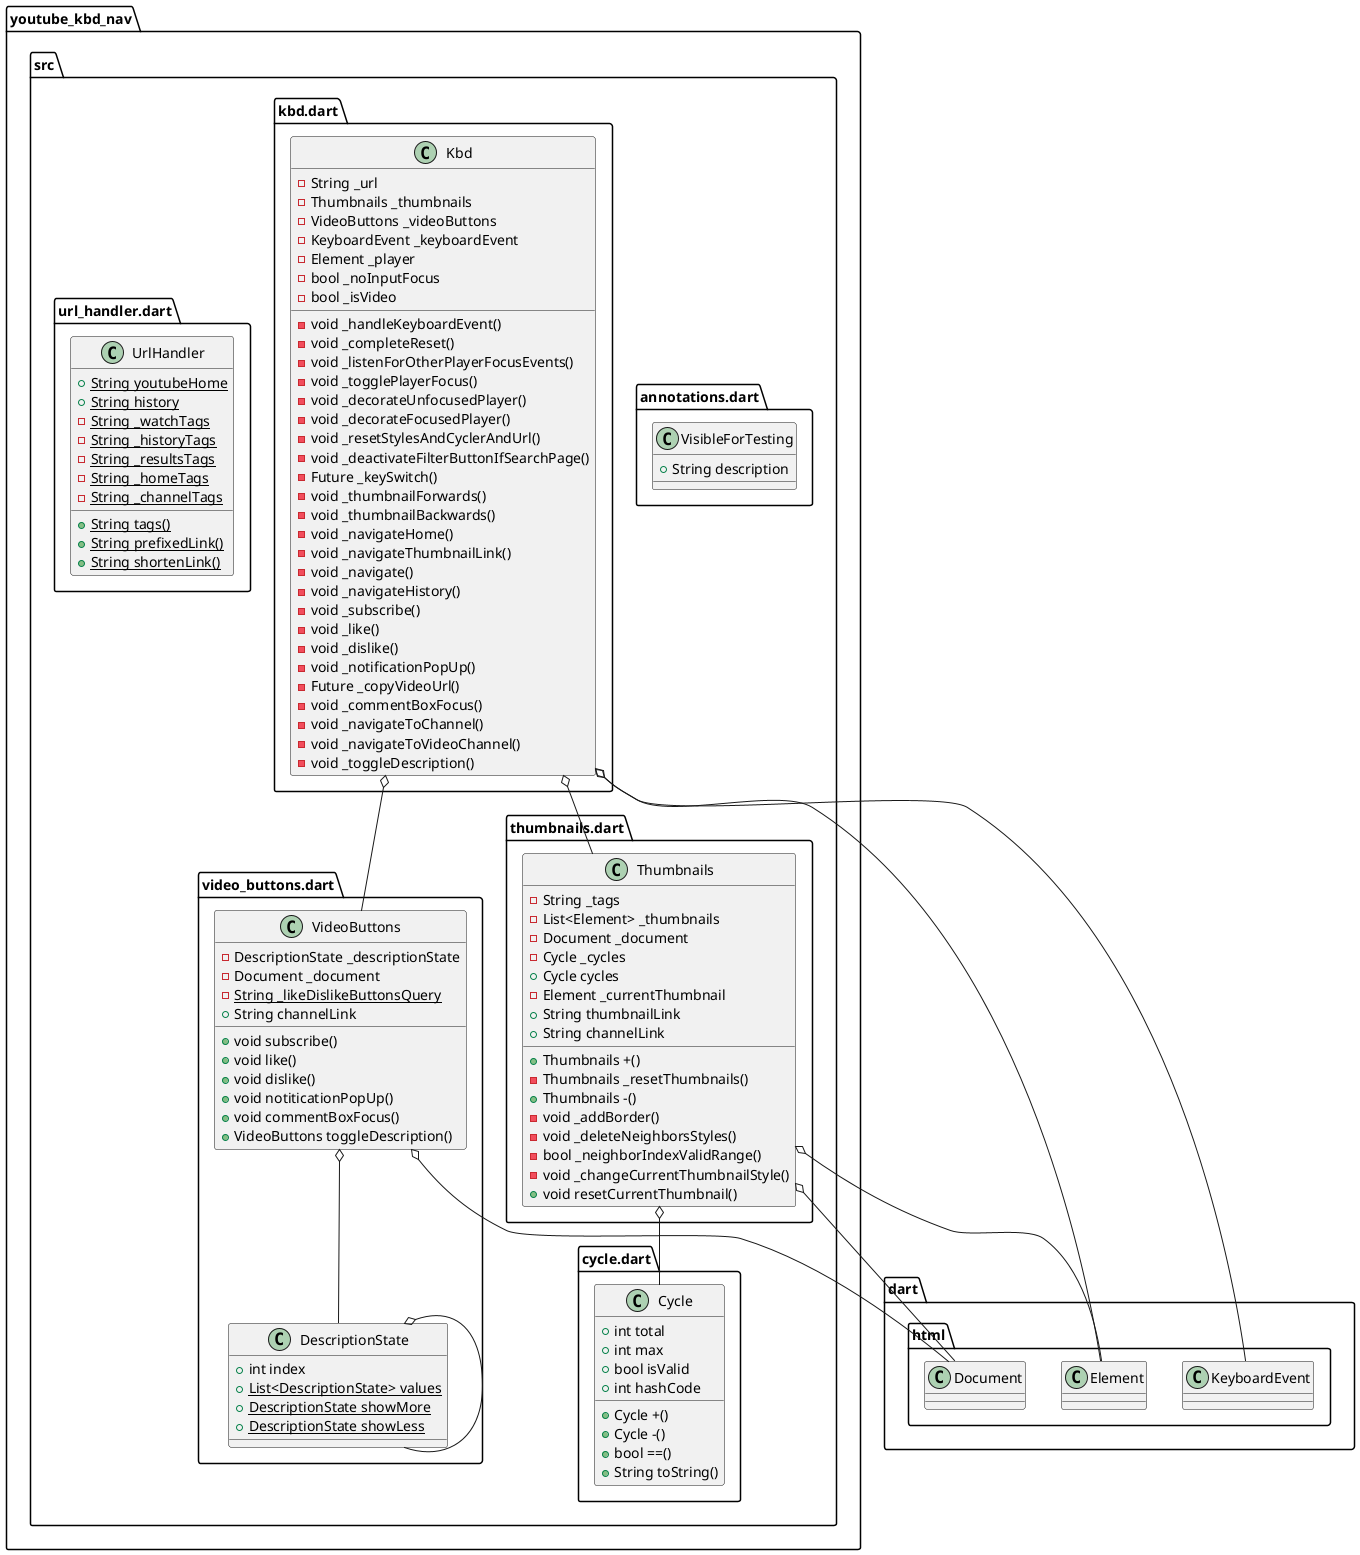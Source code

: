 @startuml youtube_kbd_nav
set namespaceSeparator ::

class "youtube_kbd_nav::src::annotations.dart::VisibleForTesting" {
  +String description
}

class "youtube_kbd_nav::src::cycle.dart::Cycle" {
  +int total
  +int max
  +bool isValid
  +int hashCode
  +Cycle +()
  +Cycle -()
  +bool ==()
  +String toString()
}

class "youtube_kbd_nav::src::kbd.dart::Kbd" {
  -String _url
  -Thumbnails _thumbnails
  -VideoButtons _videoButtons
  -KeyboardEvent _keyboardEvent
  -Element _player
  -bool _noInputFocus
  -bool _isVideo
  -void _handleKeyboardEvent()
  -void _completeReset()
  -void _listenForOtherPlayerFocusEvents()
  -void _togglePlayerFocus()
  -void _decorateUnfocusedPlayer()
  -void _decorateFocusedPlayer()
  -void _resetStylesAndCyclerAndUrl()
  -void _deactivateFilterButtonIfSearchPage()
  -Future _keySwitch()
  -void _thumbnailForwards()
  -void _thumbnailBackwards()
  -void _navigateHome()
  -void _navigateThumbnailLink()
  -void _navigate()
  -void _navigateHistory()
  -void _subscribe()
  -void _like()
  -void _dislike()
  -void _notificationPopUp()
  -Future _copyVideoUrl()
  -void _commentBoxFocus()
  -void _navigateToChannel()
  -void _navigateToVideoChannel()
  -void _toggleDescription()
}

"youtube_kbd_nav::src::kbd.dart::Kbd" o-- "youtube_kbd_nav::src::thumbnails.dart::Thumbnails"
"youtube_kbd_nav::src::kbd.dart::Kbd" o-- "youtube_kbd_nav::src::video_buttons.dart::VideoButtons"
"youtube_kbd_nav::src::kbd.dart::Kbd" o-- "dart::html::KeyboardEvent"
"youtube_kbd_nav::src::kbd.dart::Kbd" o-- "dart::html::Element"

class "youtube_kbd_nav::src::thumbnails.dart::Thumbnails" {
  -String _tags
  -List<Element> _thumbnails
  -Document _document
  -Cycle _cycles
  +Cycle cycles
  -Element _currentThumbnail
  +String thumbnailLink
  +String channelLink
  +Thumbnails +()
  -Thumbnails _resetThumbnails()
  +Thumbnails -()
  -void _addBorder()
  -void _deleteNeighborsStyles()
  -bool _neighborIndexValidRange()
  -void _changeCurrentThumbnailStyle()
  +void resetCurrentThumbnail()
}

"youtube_kbd_nav::src::thumbnails.dart::Thumbnails" o-- "dart::html::Document"
"youtube_kbd_nav::src::thumbnails.dart::Thumbnails" o-- "youtube_kbd_nav::src::cycle.dart::Cycle"
"youtube_kbd_nav::src::thumbnails.dart::Thumbnails" o-- "dart::html::Element"

class "youtube_kbd_nav::src::url_handler.dart::UrlHandler" {
  {static} +String youtubeHome
  {static} +String history
  {static} -String _watchTags
  {static} -String _historyTags
  {static} -String _resultsTags
  {static} -String _homeTags
  {static} -String _channelTags
  {static} +String tags()
  {static} +String prefixedLink()
  {static} +String shortenLink()
}

class "youtube_kbd_nav::src::video_buttons.dart::DescriptionState" {
  +int index
  {static} +List<DescriptionState> values
  {static} +DescriptionState showMore
  {static} +DescriptionState showLess
}

"youtube_kbd_nav::src::video_buttons.dart::DescriptionState" o-- "youtube_kbd_nav::src::video_buttons.dart::DescriptionState"

class "youtube_kbd_nav::src::video_buttons.dart::VideoButtons" {
  -DescriptionState _descriptionState
  -Document _document
  {static} -String _likeDislikeButtonsQuery
  +String channelLink
  +void subscribe()
  +void like()
  +void dislike()
  +void notiticationPopUp()
  +void commentBoxFocus()
  +VideoButtons toggleDescription()
}

"youtube_kbd_nav::src::video_buttons.dart::VideoButtons" o-- "youtube_kbd_nav::src::video_buttons.dart::DescriptionState"
"youtube_kbd_nav::src::video_buttons.dart::VideoButtons" o-- "dart::html::Document"


@enduml
